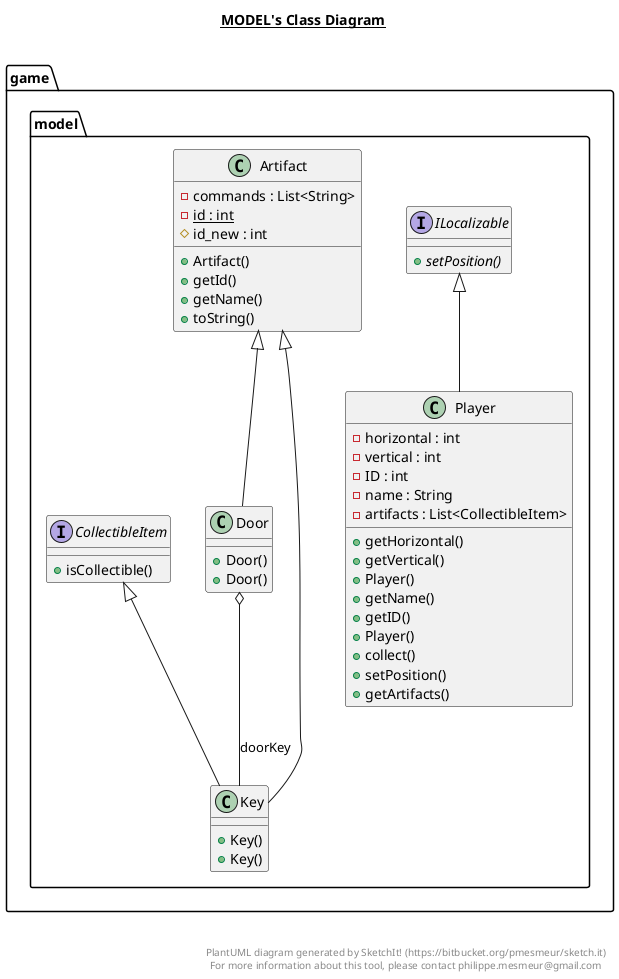 @startuml

title __MODEL's Class Diagram__\n

  package game {
    package game.model {
      class Artifact {
          - commands : List<String>
          {static} - id : int
          # id_new : int
          + Artifact()
          + getId()
          + getName()
          + toString()
      }
    }
  }
  

  package game {
    package game.model {
      interface CollectibleItem {
          + isCollectible()
      }
    }
  }
  

  package game {
    package game.model {
      class Door {
          + Door()
          + Door()
      }
    }
  }
  

  package game {
    package game.model {
      interface ILocalizable {
          {abstract} + setPosition()
      }
    }
  }
  

  package game {
    package game.model {
      class Key {
          + Key()
          + Key()
      }
    }
  }
  

  package game {
    package game.model {
      class Player {
          - horizontal : int
          - vertical : int
          - ID : int
          - name : String
          - artifacts : List<CollectibleItem>
          + getHorizontal()
          + getVertical()
          + Player()
          + getName()
          + getID()
          + Player()
          + collect()
          + setPosition()
          + getArtifacts()
      }
    }
  }
  

  Door -up-|> Artifact
  Door o-- Key : doorKey
  Key -up-|> CollectibleItem
  Key -up-|> Artifact
  Player -up-|> ILocalizable


right footer


PlantUML diagram generated by SketchIt! (https://bitbucket.org/pmesmeur/sketch.it)
For more information about this tool, please contact philippe.mesmeur@gmail.com
endfooter

@enduml
